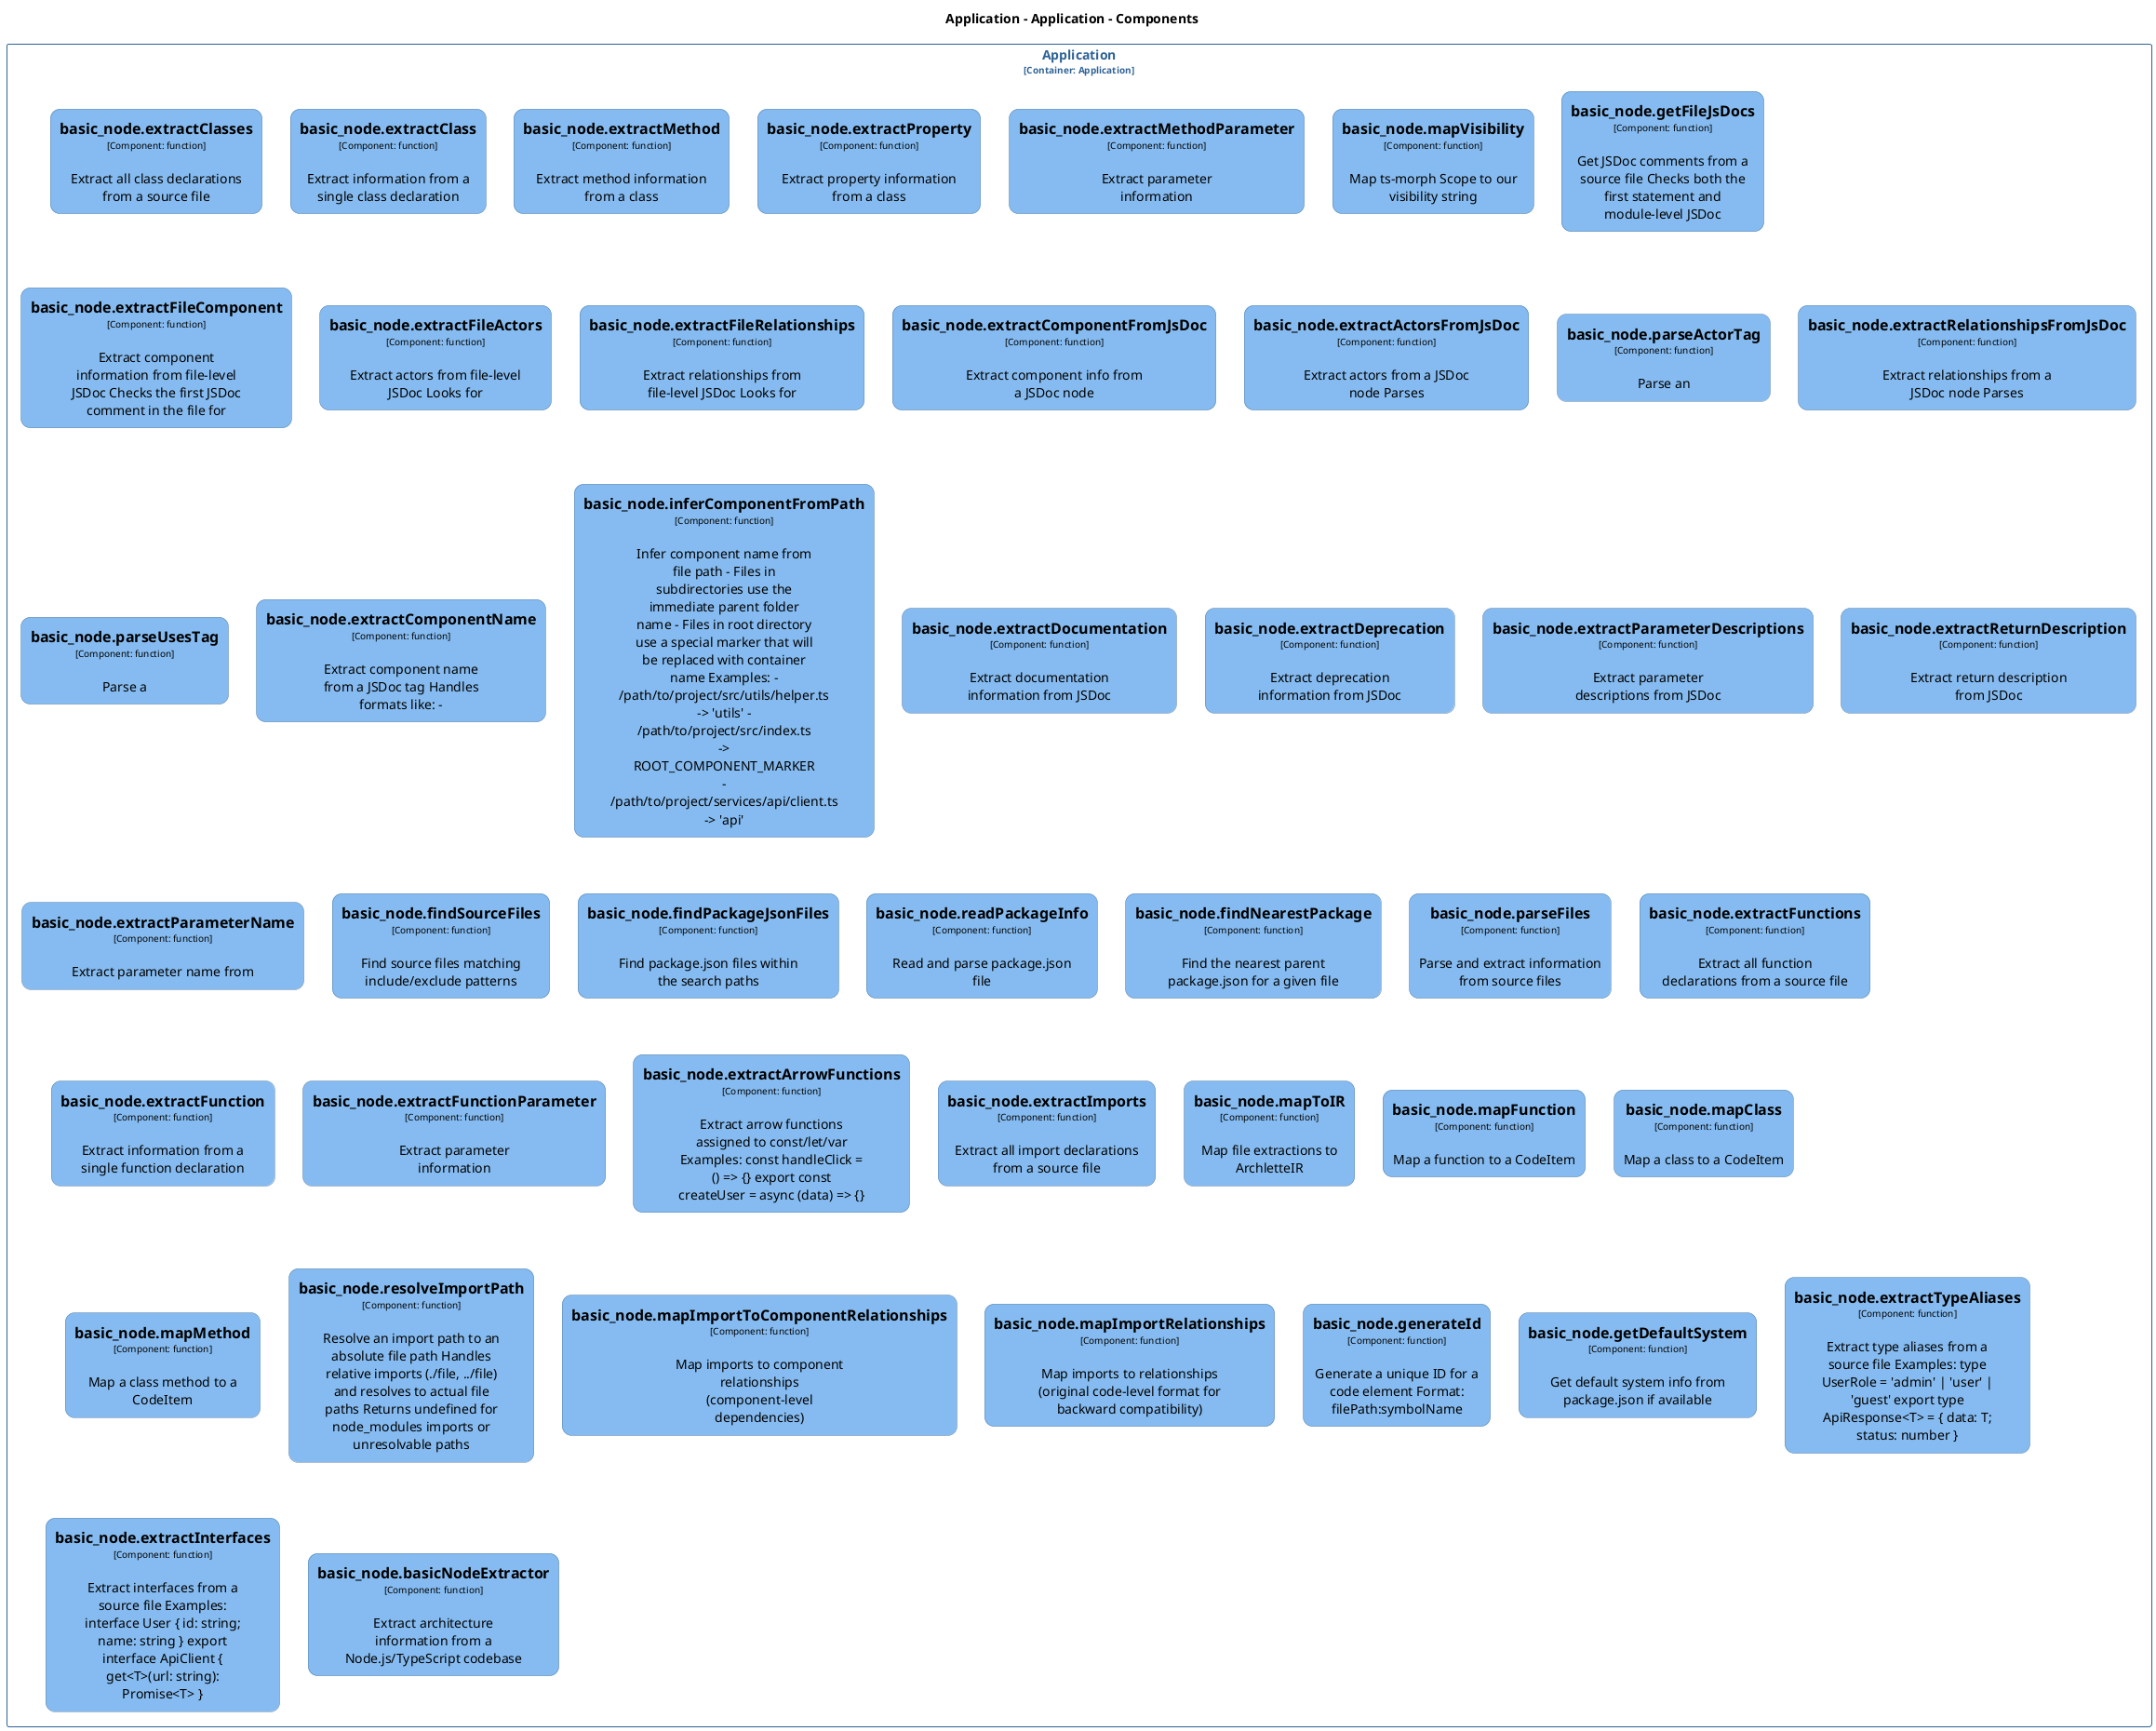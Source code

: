 @startuml
set separator none
title Application - Application - Components

top to bottom direction
skinparam ranksep 60
skinparam nodesep 30

skinparam {
  arrowFontSize 10
  defaultTextAlignment center
  wrapWidth 200
  maxMessageSize 100
  defaultFontName "Arial"
}

hide stereotype

skinparam rectangle<<Application.Application.basic_nodebasicNodeExtractor>> {
  BackgroundColor #85bbf0
  FontColor #000000
  BorderColor #5d82a8
  roundCorner 20
  shadowing false
}
skinparam rectangle<<Application.Application.basic_nodeextractActorsFromJsDoc>> {
  BackgroundColor #85bbf0
  FontColor #000000
  BorderColor #5d82a8
  roundCorner 20
  shadowing false
}
skinparam rectangle<<Application.Application.basic_nodeextractArrowFunctions>> {
  BackgroundColor #85bbf0
  FontColor #000000
  BorderColor #5d82a8
  roundCorner 20
  shadowing false
}
skinparam rectangle<<Application.Application.basic_nodeextractClass>> {
  BackgroundColor #85bbf0
  FontColor #000000
  BorderColor #5d82a8
  roundCorner 20
  shadowing false
}
skinparam rectangle<<Application.Application.basic_nodeextractClasses>> {
  BackgroundColor #85bbf0
  FontColor #000000
  BorderColor #5d82a8
  roundCorner 20
  shadowing false
}
skinparam rectangle<<Application.Application.basic_nodeextractComponentFromJsDoc>> {
  BackgroundColor #85bbf0
  FontColor #000000
  BorderColor #5d82a8
  roundCorner 20
  shadowing false
}
skinparam rectangle<<Application.Application.basic_nodeextractComponentName>> {
  BackgroundColor #85bbf0
  FontColor #000000
  BorderColor #5d82a8
  roundCorner 20
  shadowing false
}
skinparam rectangle<<Application.Application.basic_nodeextractDeprecation>> {
  BackgroundColor #85bbf0
  FontColor #000000
  BorderColor #5d82a8
  roundCorner 20
  shadowing false
}
skinparam rectangle<<Application.Application.basic_nodeextractDocumentation>> {
  BackgroundColor #85bbf0
  FontColor #000000
  BorderColor #5d82a8
  roundCorner 20
  shadowing false
}
skinparam rectangle<<Application.Application.basic_nodeextractFileActors>> {
  BackgroundColor #85bbf0
  FontColor #000000
  BorderColor #5d82a8
  roundCorner 20
  shadowing false
}
skinparam rectangle<<Application.Application.basic_nodeextractFileComponent>> {
  BackgroundColor #85bbf0
  FontColor #000000
  BorderColor #5d82a8
  roundCorner 20
  shadowing false
}
skinparam rectangle<<Application.Application.basic_nodeextractFileRelationships>> {
  BackgroundColor #85bbf0
  FontColor #000000
  BorderColor #5d82a8
  roundCorner 20
  shadowing false
}
skinparam rectangle<<Application.Application.basic_nodeextractFunction>> {
  BackgroundColor #85bbf0
  FontColor #000000
  BorderColor #5d82a8
  roundCorner 20
  shadowing false
}
skinparam rectangle<<Application.Application.basic_nodeextractFunctionParameter>> {
  BackgroundColor #85bbf0
  FontColor #000000
  BorderColor #5d82a8
  roundCorner 20
  shadowing false
}
skinparam rectangle<<Application.Application.basic_nodeextractFunctions>> {
  BackgroundColor #85bbf0
  FontColor #000000
  BorderColor #5d82a8
  roundCorner 20
  shadowing false
}
skinparam rectangle<<Application.Application.basic_nodeextractImports>> {
  BackgroundColor #85bbf0
  FontColor #000000
  BorderColor #5d82a8
  roundCorner 20
  shadowing false
}
skinparam rectangle<<Application.Application.basic_nodeextractInterfaces>> {
  BackgroundColor #85bbf0
  FontColor #000000
  BorderColor #5d82a8
  roundCorner 20
  shadowing false
}
skinparam rectangle<<Application.Application.basic_nodeextractMethod>> {
  BackgroundColor #85bbf0
  FontColor #000000
  BorderColor #5d82a8
  roundCorner 20
  shadowing false
}
skinparam rectangle<<Application.Application.basic_nodeextractMethodParameter>> {
  BackgroundColor #85bbf0
  FontColor #000000
  BorderColor #5d82a8
  roundCorner 20
  shadowing false
}
skinparam rectangle<<Application.Application.basic_nodeextractParameterDescriptions>> {
  BackgroundColor #85bbf0
  FontColor #000000
  BorderColor #5d82a8
  roundCorner 20
  shadowing false
}
skinparam rectangle<<Application.Application.basic_nodeextractParameterName>> {
  BackgroundColor #85bbf0
  FontColor #000000
  BorderColor #5d82a8
  roundCorner 20
  shadowing false
}
skinparam rectangle<<Application.Application.basic_nodeextractProperty>> {
  BackgroundColor #85bbf0
  FontColor #000000
  BorderColor #5d82a8
  roundCorner 20
  shadowing false
}
skinparam rectangle<<Application.Application.basic_nodeextractRelationshipsFromJsDoc>> {
  BackgroundColor #85bbf0
  FontColor #000000
  BorderColor #5d82a8
  roundCorner 20
  shadowing false
}
skinparam rectangle<<Application.Application.basic_nodeextractReturnDescription>> {
  BackgroundColor #85bbf0
  FontColor #000000
  BorderColor #5d82a8
  roundCorner 20
  shadowing false
}
skinparam rectangle<<Application.Application.basic_nodeextractTypeAliases>> {
  BackgroundColor #85bbf0
  FontColor #000000
  BorderColor #5d82a8
  roundCorner 20
  shadowing false
}
skinparam rectangle<<Application.Application.basic_nodefindNearestPackage>> {
  BackgroundColor #85bbf0
  FontColor #000000
  BorderColor #5d82a8
  roundCorner 20
  shadowing false
}
skinparam rectangle<<Application.Application.basic_nodefindPackageJsonFiles>> {
  BackgroundColor #85bbf0
  FontColor #000000
  BorderColor #5d82a8
  roundCorner 20
  shadowing false
}
skinparam rectangle<<Application.Application.basic_nodefindSourceFiles>> {
  BackgroundColor #85bbf0
  FontColor #000000
  BorderColor #5d82a8
  roundCorner 20
  shadowing false
}
skinparam rectangle<<Application.Application.basic_nodegenerateId>> {
  BackgroundColor #85bbf0
  FontColor #000000
  BorderColor #5d82a8
  roundCorner 20
  shadowing false
}
skinparam rectangle<<Application.Application.basic_nodegetDefaultSystem>> {
  BackgroundColor #85bbf0
  FontColor #000000
  BorderColor #5d82a8
  roundCorner 20
  shadowing false
}
skinparam rectangle<<Application.Application.basic_nodegetFileJsDocs>> {
  BackgroundColor #85bbf0
  FontColor #000000
  BorderColor #5d82a8
  roundCorner 20
  shadowing false
}
skinparam rectangle<<Application.Application.basic_nodeinferComponentFromPath>> {
  BackgroundColor #85bbf0
  FontColor #000000
  BorderColor #5d82a8
  roundCorner 20
  shadowing false
}
skinparam rectangle<<Application.Application.basic_nodemapClass>> {
  BackgroundColor #85bbf0
  FontColor #000000
  BorderColor #5d82a8
  roundCorner 20
  shadowing false
}
skinparam rectangle<<Application.Application.basic_nodemapFunction>> {
  BackgroundColor #85bbf0
  FontColor #000000
  BorderColor #5d82a8
  roundCorner 20
  shadowing false
}
skinparam rectangle<<Application.Application.basic_nodemapImportRelationships>> {
  BackgroundColor #85bbf0
  FontColor #000000
  BorderColor #5d82a8
  roundCorner 20
  shadowing false
}
skinparam rectangle<<Application.Application.basic_nodemapImportToComponentRelationships>> {
  BackgroundColor #85bbf0
  FontColor #000000
  BorderColor #5d82a8
  roundCorner 20
  shadowing false
}
skinparam rectangle<<Application.Application.basic_nodemapMethod>> {
  BackgroundColor #85bbf0
  FontColor #000000
  BorderColor #5d82a8
  roundCorner 20
  shadowing false
}
skinparam rectangle<<Application.Application.basic_nodemapToIR>> {
  BackgroundColor #85bbf0
  FontColor #000000
  BorderColor #5d82a8
  roundCorner 20
  shadowing false
}
skinparam rectangle<<Application.Application.basic_nodemapVisibility>> {
  BackgroundColor #85bbf0
  FontColor #000000
  BorderColor #5d82a8
  roundCorner 20
  shadowing false
}
skinparam rectangle<<Application.Application.basic_nodeparseActorTag>> {
  BackgroundColor #85bbf0
  FontColor #000000
  BorderColor #5d82a8
  roundCorner 20
  shadowing false
}
skinparam rectangle<<Application.Application.basic_nodeparseFiles>> {
  BackgroundColor #85bbf0
  FontColor #000000
  BorderColor #5d82a8
  roundCorner 20
  shadowing false
}
skinparam rectangle<<Application.Application.basic_nodeparseUsesTag>> {
  BackgroundColor #85bbf0
  FontColor #000000
  BorderColor #5d82a8
  roundCorner 20
  shadowing false
}
skinparam rectangle<<Application.Application.basic_nodereadPackageInfo>> {
  BackgroundColor #85bbf0
  FontColor #000000
  BorderColor #5d82a8
  roundCorner 20
  shadowing false
}
skinparam rectangle<<Application.Application.basic_noderesolveImportPath>> {
  BackgroundColor #85bbf0
  FontColor #000000
  BorderColor #5d82a8
  roundCorner 20
  shadowing false
}
skinparam rectangle<<Application.Application>> {
  BorderColor #2e6295
  FontColor #2e6295
  shadowing false
}

rectangle "Application\n<size:10>[Container: Application]</size>" <<Application.Application>> {
  rectangle "==basic_node.extractClasses\n<size:10>[Component: function]</size>\n\nExtract all class declarations from a source file" <<Application.Application.basic_nodeextractClasses>> as Application.Application.basic_nodeextractClasses
  rectangle "==basic_node.extractClass\n<size:10>[Component: function]</size>\n\nExtract information from a single class declaration" <<Application.Application.basic_nodeextractClass>> as Application.Application.basic_nodeextractClass
  rectangle "==basic_node.extractMethod\n<size:10>[Component: function]</size>\n\nExtract method information from a class" <<Application.Application.basic_nodeextractMethod>> as Application.Application.basic_nodeextractMethod
  rectangle "==basic_node.extractProperty\n<size:10>[Component: function]</size>\n\nExtract property information from a class" <<Application.Application.basic_nodeextractProperty>> as Application.Application.basic_nodeextractProperty
  rectangle "==basic_node.extractMethodParameter\n<size:10>[Component: function]</size>\n\nExtract parameter information" <<Application.Application.basic_nodeextractMethodParameter>> as Application.Application.basic_nodeextractMethodParameter
  rectangle "==basic_node.mapVisibility\n<size:10>[Component: function]</size>\n\nMap ts-morph Scope to our visibility string" <<Application.Application.basic_nodemapVisibility>> as Application.Application.basic_nodemapVisibility
  rectangle "==basic_node.getFileJsDocs\n<size:10>[Component: function]</size>\n\nGet JSDoc comments from a source file Checks both the first statement and module-level JSDoc" <<Application.Application.basic_nodegetFileJsDocs>> as Application.Application.basic_nodegetFileJsDocs
  rectangle "==basic_node.extractFileComponent\n<size:10>[Component: function]</size>\n\nExtract component information from file-level JSDoc Checks the first JSDoc comment in the file for" <<Application.Application.basic_nodeextractFileComponent>> as Application.Application.basic_nodeextractFileComponent
  rectangle "==basic_node.extractFileActors\n<size:10>[Component: function]</size>\n\nExtract actors from file-level JSDoc Looks for" <<Application.Application.basic_nodeextractFileActors>> as Application.Application.basic_nodeextractFileActors
  rectangle "==basic_node.extractFileRelationships\n<size:10>[Component: function]</size>\n\nExtract relationships from file-level JSDoc Looks for" <<Application.Application.basic_nodeextractFileRelationships>> as Application.Application.basic_nodeextractFileRelationships
  rectangle "==basic_node.extractComponentFromJsDoc\n<size:10>[Component: function]</size>\n\nExtract component info from a JSDoc node" <<Application.Application.basic_nodeextractComponentFromJsDoc>> as Application.Application.basic_nodeextractComponentFromJsDoc
  rectangle "==basic_node.extractActorsFromJsDoc\n<size:10>[Component: function]</size>\n\nExtract actors from a JSDoc node Parses" <<Application.Application.basic_nodeextractActorsFromJsDoc>> as Application.Application.basic_nodeextractActorsFromJsDoc
  rectangle "==basic_node.parseActorTag\n<size:10>[Component: function]</size>\n\nParse an" <<Application.Application.basic_nodeparseActorTag>> as Application.Application.basic_nodeparseActorTag
  rectangle "==basic_node.extractRelationshipsFromJsDoc\n<size:10>[Component: function]</size>\n\nExtract relationships from a JSDoc node Parses" <<Application.Application.basic_nodeextractRelationshipsFromJsDoc>> as Application.Application.basic_nodeextractRelationshipsFromJsDoc
  rectangle "==basic_node.parseUsesTag\n<size:10>[Component: function]</size>\n\nParse a" <<Application.Application.basic_nodeparseUsesTag>> as Application.Application.basic_nodeparseUsesTag
  rectangle "==basic_node.extractComponentName\n<size:10>[Component: function]</size>\n\nExtract component name from a JSDoc tag Handles formats like: -" <<Application.Application.basic_nodeextractComponentName>> as Application.Application.basic_nodeextractComponentName
  rectangle "==basic_node.inferComponentFromPath\n<size:10>[Component: function]</size>\n\nInfer component name from file path - Files in subdirectories use the immediate parent folder name - Files in root directory use a special marker that will be replaced with container name Examples: - /path/to/project/src/utils/helper.ts -> 'utils' - /path/to/project/src/index.ts -> ROOT_COMPONENT_MARKER - /path/to/project/services/api/client.ts -> 'api'" <<Application.Application.basic_nodeinferComponentFromPath>> as Application.Application.basic_nodeinferComponentFromPath
  rectangle "==basic_node.extractDocumentation\n<size:10>[Component: function]</size>\n\nExtract documentation information from JSDoc" <<Application.Application.basic_nodeextractDocumentation>> as Application.Application.basic_nodeextractDocumentation
  rectangle "==basic_node.extractDeprecation\n<size:10>[Component: function]</size>\n\nExtract deprecation information from JSDoc" <<Application.Application.basic_nodeextractDeprecation>> as Application.Application.basic_nodeextractDeprecation
  rectangle "==basic_node.extractParameterDescriptions\n<size:10>[Component: function]</size>\n\nExtract parameter descriptions from JSDoc" <<Application.Application.basic_nodeextractParameterDescriptions>> as Application.Application.basic_nodeextractParameterDescriptions
  rectangle "==basic_node.extractReturnDescription\n<size:10>[Component: function]</size>\n\nExtract return description from JSDoc" <<Application.Application.basic_nodeextractReturnDescription>> as Application.Application.basic_nodeextractReturnDescription
  rectangle "==basic_node.extractParameterName\n<size:10>[Component: function]</size>\n\nExtract parameter name from" <<Application.Application.basic_nodeextractParameterName>> as Application.Application.basic_nodeextractParameterName
  rectangle "==basic_node.findSourceFiles\n<size:10>[Component: function]</size>\n\nFind source files matching include/exclude patterns" <<Application.Application.basic_nodefindSourceFiles>> as Application.Application.basic_nodefindSourceFiles
  rectangle "==basic_node.findPackageJsonFiles\n<size:10>[Component: function]</size>\n\nFind package.json files within the search paths" <<Application.Application.basic_nodefindPackageJsonFiles>> as Application.Application.basic_nodefindPackageJsonFiles
  rectangle "==basic_node.readPackageInfo\n<size:10>[Component: function]</size>\n\nRead and parse package.json file" <<Application.Application.basic_nodereadPackageInfo>> as Application.Application.basic_nodereadPackageInfo
  rectangle "==basic_node.findNearestPackage\n<size:10>[Component: function]</size>\n\nFind the nearest parent package.json for a given file" <<Application.Application.basic_nodefindNearestPackage>> as Application.Application.basic_nodefindNearestPackage
  rectangle "==basic_node.parseFiles\n<size:10>[Component: function]</size>\n\nParse and extract information from source files" <<Application.Application.basic_nodeparseFiles>> as Application.Application.basic_nodeparseFiles
  rectangle "==basic_node.extractFunctions\n<size:10>[Component: function]</size>\n\nExtract all function declarations from a source file" <<Application.Application.basic_nodeextractFunctions>> as Application.Application.basic_nodeextractFunctions
  rectangle "==basic_node.extractFunction\n<size:10>[Component: function]</size>\n\nExtract information from a single function declaration" <<Application.Application.basic_nodeextractFunction>> as Application.Application.basic_nodeextractFunction
  rectangle "==basic_node.extractFunctionParameter\n<size:10>[Component: function]</size>\n\nExtract parameter information" <<Application.Application.basic_nodeextractFunctionParameter>> as Application.Application.basic_nodeextractFunctionParameter
  rectangle "==basic_node.extractArrowFunctions\n<size:10>[Component: function]</size>\n\nExtract arrow functions assigned to const/let/var Examples: const handleClick = () => {} export const createUser = async (data) => {}" <<Application.Application.basic_nodeextractArrowFunctions>> as Application.Application.basic_nodeextractArrowFunctions
  rectangle "==basic_node.extractImports\n<size:10>[Component: function]</size>\n\nExtract all import declarations from a source file" <<Application.Application.basic_nodeextractImports>> as Application.Application.basic_nodeextractImports
  rectangle "==basic_node.mapToIR\n<size:10>[Component: function]</size>\n\nMap file extractions to ArchletteIR" <<Application.Application.basic_nodemapToIR>> as Application.Application.basic_nodemapToIR
  rectangle "==basic_node.mapFunction\n<size:10>[Component: function]</size>\n\nMap a function to a CodeItem" <<Application.Application.basic_nodemapFunction>> as Application.Application.basic_nodemapFunction
  rectangle "==basic_node.mapClass\n<size:10>[Component: function]</size>\n\nMap a class to a CodeItem" <<Application.Application.basic_nodemapClass>> as Application.Application.basic_nodemapClass
  rectangle "==basic_node.mapMethod\n<size:10>[Component: function]</size>\n\nMap a class method to a CodeItem" <<Application.Application.basic_nodemapMethod>> as Application.Application.basic_nodemapMethod
  rectangle "==basic_node.resolveImportPath\n<size:10>[Component: function]</size>\n\nResolve an import path to an absolute file path Handles relative imports (./file, ../file) and resolves to actual file paths Returns undefined for node_modules imports or unresolvable paths" <<Application.Application.basic_noderesolveImportPath>> as Application.Application.basic_noderesolveImportPath
  rectangle "==basic_node.mapImportToComponentRelationships\n<size:10>[Component: function]</size>\n\nMap imports to component relationships (component-level dependencies)" <<Application.Application.basic_nodemapImportToComponentRelationships>> as Application.Application.basic_nodemapImportToComponentRelationships
  rectangle "==basic_node.mapImportRelationships\n<size:10>[Component: function]</size>\n\nMap imports to relationships (original code-level format for backward compatibility)" <<Application.Application.basic_nodemapImportRelationships>> as Application.Application.basic_nodemapImportRelationships
  rectangle "==basic_node.generateId\n<size:10>[Component: function]</size>\n\nGenerate a unique ID for a code element Format: filePath:symbolName" <<Application.Application.basic_nodegenerateId>> as Application.Application.basic_nodegenerateId
  rectangle "==basic_node.getDefaultSystem\n<size:10>[Component: function]</size>\n\nGet default system info from package.json if available" <<Application.Application.basic_nodegetDefaultSystem>> as Application.Application.basic_nodegetDefaultSystem
  rectangle "==basic_node.extractTypeAliases\n<size:10>[Component: function]</size>\n\nExtract type aliases from a source file Examples: type UserRole = 'admin' | 'user' | 'guest' export type ApiResponse<T> = { data: T; status: number }" <<Application.Application.basic_nodeextractTypeAliases>> as Application.Application.basic_nodeextractTypeAliases
  rectangle "==basic_node.extractInterfaces\n<size:10>[Component: function]</size>\n\nExtract interfaces from a source file Examples: interface User { id: string; name: string } export interface ApiClient { get<T>(url: string): Promise<T> }" <<Application.Application.basic_nodeextractInterfaces>> as Application.Application.basic_nodeextractInterfaces
  rectangle "==basic_node.basicNodeExtractor\n<size:10>[Component: function]</size>\n\nExtract architecture information from a Node.js/TypeScript codebase" <<Application.Application.basic_nodebasicNodeExtractor>> as Application.Application.basic_nodebasicNodeExtractor
}

@enduml